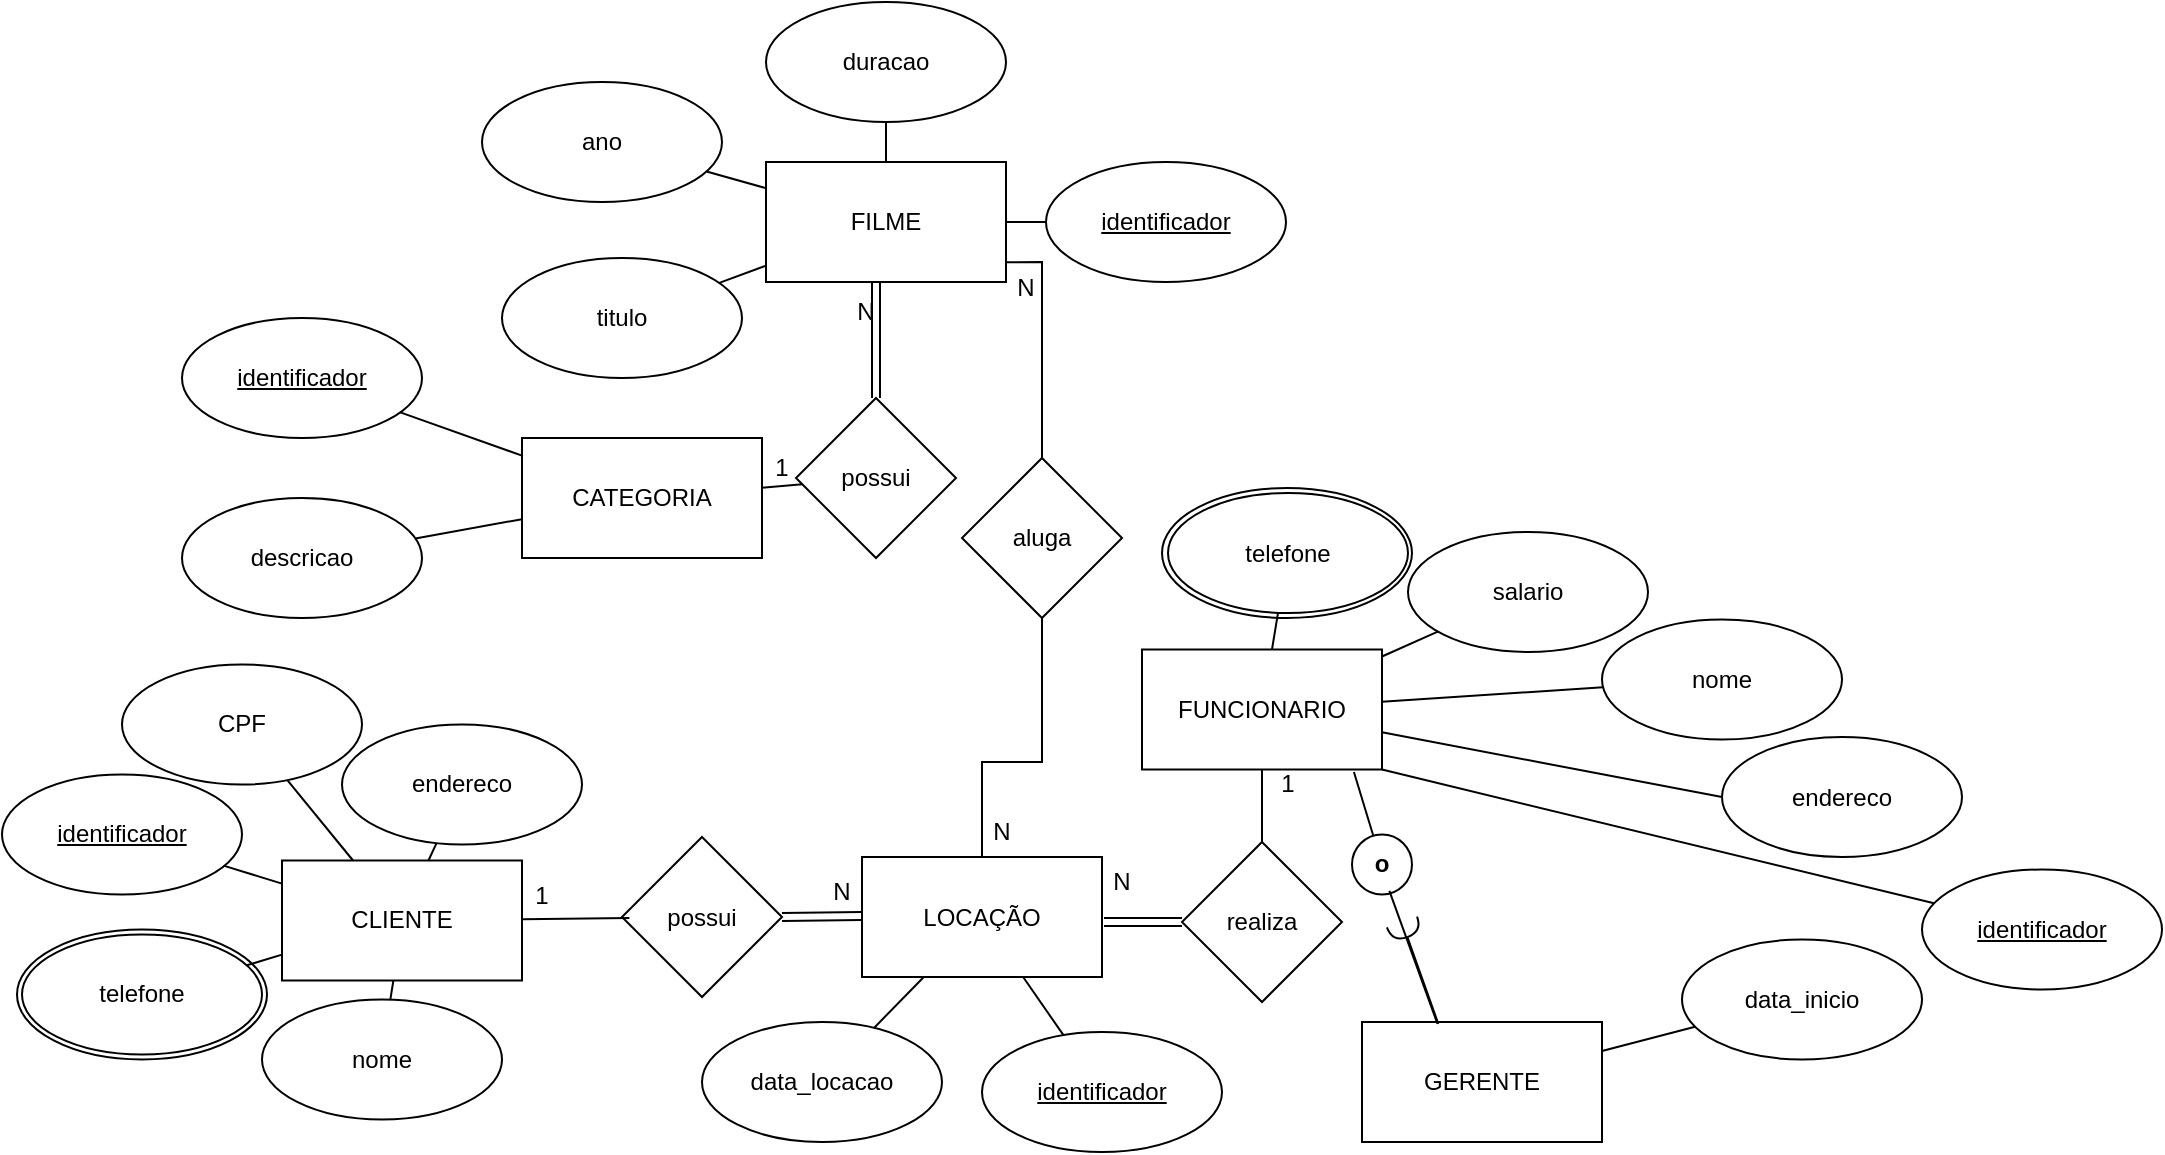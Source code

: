 <mxfile version="24.2.2" type="github">
  <diagram name="Página-1" id="e2H7z5z1DHi275R7N4fV">
    <mxGraphModel dx="1980" dy="1084" grid="1" gridSize="10" guides="1" tooltips="1" connect="1" arrows="1" fold="1" page="1" pageScale="1" pageWidth="827" pageHeight="1169" math="0" shadow="0">
      <root>
        <mxCell id="0" />
        <mxCell id="1" parent="0" />
        <mxCell id="LUpjCwsab1zt48BQV9qQ-1" value="FUNCIONARIO" style="rounded=0;whiteSpace=wrap;html=1;" parent="1" vertex="1">
          <mxGeometry x="570" y="323.75" width="120" height="60" as="geometry" />
        </mxCell>
        <mxCell id="LUpjCwsab1zt48BQV9qQ-2" value="GERENTE" style="rounded=0;whiteSpace=wrap;html=1;" parent="1" vertex="1">
          <mxGeometry x="680" y="510" width="120" height="60" as="geometry" />
        </mxCell>
        <mxCell id="LUpjCwsab1zt48BQV9qQ-3" value="CLIENTE" style="rounded=0;whiteSpace=wrap;html=1;" parent="1" vertex="1">
          <mxGeometry x="140" y="429.25" width="120" height="60" as="geometry" />
        </mxCell>
        <mxCell id="LUpjCwsab1zt48BQV9qQ-4" value="FILME" style="rounded=0;whiteSpace=wrap;html=1;" parent="1" vertex="1">
          <mxGeometry x="382" y="80" width="120" height="60" as="geometry" />
        </mxCell>
        <mxCell id="LUpjCwsab1zt48BQV9qQ-5" value="CATEGORIA" style="rounded=0;whiteSpace=wrap;html=1;" parent="1" vertex="1">
          <mxGeometry x="260" y="218" width="120" height="60" as="geometry" />
        </mxCell>
        <mxCell id="LUpjCwsab1zt48BQV9qQ-6" value="LOCAÇÃO" style="rounded=0;whiteSpace=wrap;html=1;" parent="1" vertex="1">
          <mxGeometry x="430" y="427.5" width="120" height="60" as="geometry" />
        </mxCell>
        <mxCell id="LUpjCwsab1zt48BQV9qQ-7" value="salario" style="ellipse;whiteSpace=wrap;html=1;" parent="1" vertex="1">
          <mxGeometry x="703" y="265" width="120" height="60" as="geometry" />
        </mxCell>
        <mxCell id="LUpjCwsab1zt48BQV9qQ-8" value="&lt;u&gt;identificador&lt;/u&gt;" style="ellipse;whiteSpace=wrap;html=1;" parent="1" vertex="1">
          <mxGeometry x="960" y="433.75" width="120" height="60" as="geometry" />
        </mxCell>
        <mxCell id="LUpjCwsab1zt48BQV9qQ-9" value="endereco" style="ellipse;whiteSpace=wrap;html=1;" parent="1" vertex="1">
          <mxGeometry x="860" y="367.5" width="120" height="60" as="geometry" />
        </mxCell>
        <mxCell id="LUpjCwsab1zt48BQV9qQ-10" value="nome" style="ellipse;whiteSpace=wrap;html=1;" parent="1" vertex="1">
          <mxGeometry x="800" y="308.75" width="120" height="60" as="geometry" />
        </mxCell>
        <mxCell id="LUpjCwsab1zt48BQV9qQ-11" value="" style="ellipse;whiteSpace=wrap;html=1;perimeterSpacing=0;" parent="1" vertex="1">
          <mxGeometry x="580" y="243" width="125" height="65" as="geometry" />
        </mxCell>
        <mxCell id="LUpjCwsab1zt48BQV9qQ-12" value="telefone" style="ellipse;whiteSpace=wrap;html=1;perimeterSpacing=0;" parent="1" vertex="1">
          <mxGeometry x="583" y="245.5" width="120" height="60" as="geometry" />
        </mxCell>
        <mxCell id="LUpjCwsab1zt48BQV9qQ-13" value="" style="endArrow=none;html=1;rounded=0;" parent="1" source="LUpjCwsab1zt48BQV9qQ-12" target="LUpjCwsab1zt48BQV9qQ-1" edge="1">
          <mxGeometry width="50" height="50" relative="1" as="geometry">
            <mxPoint x="790" y="378.75" as="sourcePoint" />
            <mxPoint x="710" y="208.75" as="targetPoint" />
          </mxGeometry>
        </mxCell>
        <mxCell id="LUpjCwsab1zt48BQV9qQ-14" value="" style="endArrow=none;html=1;rounded=0;exitX=1;exitY=1;exitDx=0;exitDy=0;" parent="1" source="LUpjCwsab1zt48BQV9qQ-1" target="LUpjCwsab1zt48BQV9qQ-8" edge="1">
          <mxGeometry width="50" height="50" relative="1" as="geometry">
            <mxPoint x="660" y="258.75" as="sourcePoint" />
            <mxPoint x="710" y="208.75" as="targetPoint" />
          </mxGeometry>
        </mxCell>
        <mxCell id="LUpjCwsab1zt48BQV9qQ-15" value="" style="endArrow=none;html=1;rounded=0;" parent="1" source="LUpjCwsab1zt48BQV9qQ-7" target="LUpjCwsab1zt48BQV9qQ-1" edge="1">
          <mxGeometry width="50" height="50" relative="1" as="geometry">
            <mxPoint x="660" y="258.75" as="sourcePoint" />
            <mxPoint x="710" y="208.75" as="targetPoint" />
          </mxGeometry>
        </mxCell>
        <mxCell id="LUpjCwsab1zt48BQV9qQ-16" value="" style="endArrow=none;html=1;rounded=0;entryX=0;entryY=0.5;entryDx=0;entryDy=0;" parent="1" source="LUpjCwsab1zt48BQV9qQ-1" target="LUpjCwsab1zt48BQV9qQ-9" edge="1">
          <mxGeometry width="50" height="50" relative="1" as="geometry">
            <mxPoint x="660" y="258.75" as="sourcePoint" />
            <mxPoint x="710" y="208.75" as="targetPoint" />
          </mxGeometry>
        </mxCell>
        <mxCell id="LUpjCwsab1zt48BQV9qQ-17" value="" style="endArrow=none;html=1;rounded=0;" parent="1" source="LUpjCwsab1zt48BQV9qQ-1" target="LUpjCwsab1zt48BQV9qQ-10" edge="1">
          <mxGeometry width="50" height="50" relative="1" as="geometry">
            <mxPoint x="660" y="258.75" as="sourcePoint" />
            <mxPoint x="710" y="208.75" as="targetPoint" />
          </mxGeometry>
        </mxCell>
        <mxCell id="LUpjCwsab1zt48BQV9qQ-18" value="&lt;b&gt;o&lt;/b&gt;" style="ellipse;whiteSpace=wrap;html=1;aspect=fixed;" parent="1" vertex="1">
          <mxGeometry x="675" y="416.25" width="30" height="30" as="geometry" />
        </mxCell>
        <mxCell id="LUpjCwsab1zt48BQV9qQ-19" value="" style="endArrow=halfCircle;html=1;rounded=0;endFill=0;exitX=0.318;exitY=0.015;exitDx=0;exitDy=0;exitPerimeter=0;" parent="1" source="LUpjCwsab1zt48BQV9qQ-2" edge="1">
          <mxGeometry width="50" height="50" relative="1" as="geometry">
            <mxPoint x="660" y="228.75" as="sourcePoint" />
            <mxPoint x="700" y="460" as="targetPoint" />
          </mxGeometry>
        </mxCell>
        <mxCell id="LUpjCwsab1zt48BQV9qQ-20" value="" style="endArrow=none;html=1;rounded=0;entryX=0.351;entryY=0.009;entryDx=0;entryDy=0;exitX=0.883;exitY=1.021;exitDx=0;exitDy=0;exitPerimeter=0;entryPerimeter=0;" parent="1" source="LUpjCwsab1zt48BQV9qQ-1" target="LUpjCwsab1zt48BQV9qQ-18" edge="1">
          <mxGeometry width="50" height="50" relative="1" as="geometry">
            <mxPoint x="660" y="258.75" as="sourcePoint" />
            <mxPoint x="710" y="208.75" as="targetPoint" />
          </mxGeometry>
        </mxCell>
        <mxCell id="LUpjCwsab1zt48BQV9qQ-22" value="data_inicio" style="ellipse;whiteSpace=wrap;html=1;" parent="1" vertex="1">
          <mxGeometry x="840" y="468.75" width="120" height="60" as="geometry" />
        </mxCell>
        <mxCell id="LUpjCwsab1zt48BQV9qQ-23" value="" style="endArrow=none;html=1;rounded=0;" parent="1" source="LUpjCwsab1zt48BQV9qQ-22" target="LUpjCwsab1zt48BQV9qQ-2" edge="1">
          <mxGeometry width="50" height="50" relative="1" as="geometry">
            <mxPoint x="660" y="358.75" as="sourcePoint" />
            <mxPoint x="710" y="308.75" as="targetPoint" />
          </mxGeometry>
        </mxCell>
        <mxCell id="LUpjCwsab1zt48BQV9qQ-25" value="&lt;u&gt;identificador&lt;/u&gt;" style="ellipse;whiteSpace=wrap;html=1;" parent="1" vertex="1">
          <mxGeometry x="90" y="158" width="120" height="60" as="geometry" />
        </mxCell>
        <mxCell id="LUpjCwsab1zt48BQV9qQ-26" value="" style="endArrow=none;html=1;rounded=0;" parent="1" source="LUpjCwsab1zt48BQV9qQ-25" target="LUpjCwsab1zt48BQV9qQ-5" edge="1">
          <mxGeometry width="50" height="50" relative="1" as="geometry">
            <mxPoint x="490" y="203" as="sourcePoint" />
            <mxPoint x="540" y="153" as="targetPoint" />
          </mxGeometry>
        </mxCell>
        <mxCell id="LUpjCwsab1zt48BQV9qQ-27" value="descricao" style="ellipse;whiteSpace=wrap;html=1;" parent="1" vertex="1">
          <mxGeometry x="90" y="248" width="120" height="60" as="geometry" />
        </mxCell>
        <mxCell id="LUpjCwsab1zt48BQV9qQ-28" value="" style="endArrow=none;html=1;rounded=0;" parent="1" source="LUpjCwsab1zt48BQV9qQ-27" target="LUpjCwsab1zt48BQV9qQ-5" edge="1">
          <mxGeometry width="50" height="50" relative="1" as="geometry">
            <mxPoint x="490" y="303" as="sourcePoint" />
            <mxPoint x="540" y="253" as="targetPoint" />
          </mxGeometry>
        </mxCell>
        <mxCell id="LUpjCwsab1zt48BQV9qQ-29" value="&lt;u&gt;identificador&lt;/u&gt;" style="ellipse;whiteSpace=wrap;html=1;" parent="1" vertex="1">
          <mxGeometry x="522" y="80" width="120" height="60" as="geometry" />
        </mxCell>
        <mxCell id="LUpjCwsab1zt48BQV9qQ-30" value="titulo" style="ellipse;whiteSpace=wrap;html=1;" parent="1" vertex="1">
          <mxGeometry x="250" y="128" width="120" height="60" as="geometry" />
        </mxCell>
        <mxCell id="LUpjCwsab1zt48BQV9qQ-31" value="ano" style="ellipse;whiteSpace=wrap;html=1;" parent="1" vertex="1">
          <mxGeometry x="240" y="40" width="120" height="60" as="geometry" />
        </mxCell>
        <mxCell id="LUpjCwsab1zt48BQV9qQ-33" value="duracao" style="ellipse;whiteSpace=wrap;html=1;" parent="1" vertex="1">
          <mxGeometry x="382" width="120" height="60" as="geometry" />
        </mxCell>
        <mxCell id="LUpjCwsab1zt48BQV9qQ-35" value="" style="endArrow=none;html=1;rounded=0;" parent="1" source="LUpjCwsab1zt48BQV9qQ-4" target="LUpjCwsab1zt48BQV9qQ-31" edge="1">
          <mxGeometry width="50" height="50" relative="1" as="geometry">
            <mxPoint x="272" y="60" as="sourcePoint" />
            <mxPoint x="322" y="10" as="targetPoint" />
          </mxGeometry>
        </mxCell>
        <mxCell id="LUpjCwsab1zt48BQV9qQ-36" value="" style="endArrow=none;html=1;rounded=0;" parent="1" source="LUpjCwsab1zt48BQV9qQ-30" target="LUpjCwsab1zt48BQV9qQ-4" edge="1">
          <mxGeometry width="50" height="50" relative="1" as="geometry">
            <mxPoint x="272" y="60" as="sourcePoint" />
            <mxPoint x="322" y="10" as="targetPoint" />
          </mxGeometry>
        </mxCell>
        <mxCell id="LUpjCwsab1zt48BQV9qQ-37" value="" style="endArrow=none;html=1;rounded=0;" parent="1" source="LUpjCwsab1zt48BQV9qQ-4" target="LUpjCwsab1zt48BQV9qQ-33" edge="1">
          <mxGeometry width="50" height="50" relative="1" as="geometry">
            <mxPoint x="272" y="60" as="sourcePoint" />
            <mxPoint x="322" y="10" as="targetPoint" />
          </mxGeometry>
        </mxCell>
        <mxCell id="LUpjCwsab1zt48BQV9qQ-38" value="" style="endArrow=none;html=1;rounded=0;" parent="1" source="LUpjCwsab1zt48BQV9qQ-29" target="LUpjCwsab1zt48BQV9qQ-4" edge="1">
          <mxGeometry width="50" height="50" relative="1" as="geometry">
            <mxPoint x="272" y="60" as="sourcePoint" />
            <mxPoint x="322" y="10" as="targetPoint" />
          </mxGeometry>
        </mxCell>
        <mxCell id="LUpjCwsab1zt48BQV9qQ-40" value="" style="ellipse;whiteSpace=wrap;html=1;perimeterSpacing=0;" parent="1" vertex="1">
          <mxGeometry x="7.5" y="463.75" width="125" height="65" as="geometry" />
        </mxCell>
        <mxCell id="LUpjCwsab1zt48BQV9qQ-41" value="telefone" style="ellipse;whiteSpace=wrap;html=1;perimeterSpacing=0;" parent="1" vertex="1">
          <mxGeometry x="10" y="466.25" width="120" height="60" as="geometry" />
        </mxCell>
        <mxCell id="LUpjCwsab1zt48BQV9qQ-42" value="&lt;u&gt;identificador&lt;/u&gt;" style="ellipse;whiteSpace=wrap;html=1;" parent="1" vertex="1">
          <mxGeometry y="386.25" width="120" height="60" as="geometry" />
        </mxCell>
        <mxCell id="LUpjCwsab1zt48BQV9qQ-43" value="nome" style="ellipse;whiteSpace=wrap;html=1;" parent="1" vertex="1">
          <mxGeometry x="130" y="498.75" width="120" height="60" as="geometry" />
        </mxCell>
        <mxCell id="LUpjCwsab1zt48BQV9qQ-44" value="CPF" style="ellipse;whiteSpace=wrap;html=1;" parent="1" vertex="1">
          <mxGeometry x="60" y="331.25" width="120" height="60" as="geometry" />
        </mxCell>
        <mxCell id="LUpjCwsab1zt48BQV9qQ-45" value="endereco" style="ellipse;whiteSpace=wrap;html=1;" parent="1" vertex="1">
          <mxGeometry x="170" y="361.25" width="120" height="60" as="geometry" />
        </mxCell>
        <mxCell id="LUpjCwsab1zt48BQV9qQ-46" value="" style="endArrow=none;html=1;rounded=0;" parent="1" source="LUpjCwsab1zt48BQV9qQ-44" target="LUpjCwsab1zt48BQV9qQ-3" edge="1">
          <mxGeometry width="50" height="50" relative="1" as="geometry">
            <mxPoint x="380" y="409.25" as="sourcePoint" />
            <mxPoint x="430" y="359.25" as="targetPoint" />
          </mxGeometry>
        </mxCell>
        <mxCell id="LUpjCwsab1zt48BQV9qQ-47" value="" style="endArrow=none;html=1;rounded=0;" parent="1" source="LUpjCwsab1zt48BQV9qQ-42" target="LUpjCwsab1zt48BQV9qQ-3" edge="1">
          <mxGeometry width="50" height="50" relative="1" as="geometry">
            <mxPoint x="380" y="409.25" as="sourcePoint" />
            <mxPoint x="430" y="359.25" as="targetPoint" />
          </mxGeometry>
        </mxCell>
        <mxCell id="LUpjCwsab1zt48BQV9qQ-48" value="" style="endArrow=none;html=1;rounded=0;" parent="1" source="LUpjCwsab1zt48BQV9qQ-41" target="LUpjCwsab1zt48BQV9qQ-3" edge="1">
          <mxGeometry width="50" height="50" relative="1" as="geometry">
            <mxPoint x="380" y="409.25" as="sourcePoint" />
            <mxPoint x="430" y="359.25" as="targetPoint" />
          </mxGeometry>
        </mxCell>
        <mxCell id="LUpjCwsab1zt48BQV9qQ-49" value="" style="endArrow=none;html=1;rounded=0;" parent="1" source="LUpjCwsab1zt48BQV9qQ-43" target="LUpjCwsab1zt48BQV9qQ-3" edge="1">
          <mxGeometry width="50" height="50" relative="1" as="geometry">
            <mxPoint x="380" y="409.25" as="sourcePoint" />
            <mxPoint x="430" y="359.25" as="targetPoint" />
          </mxGeometry>
        </mxCell>
        <mxCell id="LUpjCwsab1zt48BQV9qQ-50" value="" style="endArrow=none;html=1;rounded=0;" parent="1" source="LUpjCwsab1zt48BQV9qQ-45" target="LUpjCwsab1zt48BQV9qQ-3" edge="1">
          <mxGeometry width="50" height="50" relative="1" as="geometry">
            <mxPoint x="690" y="549.25" as="sourcePoint" />
            <mxPoint x="740" y="499.25" as="targetPoint" />
          </mxGeometry>
        </mxCell>
        <mxCell id="LUpjCwsab1zt48BQV9qQ-51" value="&lt;u&gt;identificador&lt;/u&gt;" style="ellipse;whiteSpace=wrap;html=1;" parent="1" vertex="1">
          <mxGeometry x="490" y="515" width="120" height="60" as="geometry" />
        </mxCell>
        <mxCell id="LUpjCwsab1zt48BQV9qQ-52" value="data_locacao" style="ellipse;whiteSpace=wrap;html=1;" parent="1" vertex="1">
          <mxGeometry x="350" y="510" width="120" height="60" as="geometry" />
        </mxCell>
        <mxCell id="LUpjCwsab1zt48BQV9qQ-53" value="" style="endArrow=none;html=1;rounded=0;" parent="1" source="LUpjCwsab1zt48BQV9qQ-51" target="LUpjCwsab1zt48BQV9qQ-6" edge="1">
          <mxGeometry width="50" height="50" relative="1" as="geometry">
            <mxPoint x="590" y="317.5" as="sourcePoint" />
            <mxPoint x="640" y="267.5" as="targetPoint" />
          </mxGeometry>
        </mxCell>
        <mxCell id="LUpjCwsab1zt48BQV9qQ-54" value="" style="endArrow=none;html=1;rounded=0;" parent="1" source="LUpjCwsab1zt48BQV9qQ-52" target="LUpjCwsab1zt48BQV9qQ-6" edge="1">
          <mxGeometry width="50" height="50" relative="1" as="geometry">
            <mxPoint x="590" y="317.5" as="sourcePoint" />
            <mxPoint x="640" y="267.5" as="targetPoint" />
          </mxGeometry>
        </mxCell>
        <mxCell id="LUpjCwsab1zt48BQV9qQ-55" value="possui" style="rhombus;whiteSpace=wrap;html=1;" parent="1" vertex="1">
          <mxGeometry x="397" y="198" width="80" height="80" as="geometry" />
        </mxCell>
        <mxCell id="LUpjCwsab1zt48BQV9qQ-56" value="" style="endArrow=none;html=1;rounded=0;entryX=0.5;entryY=0;entryDx=0;entryDy=0;shape=link;exitX=0.75;exitY=0;exitDx=0;exitDy=0;" parent="1" edge="1" target="LUpjCwsab1zt48BQV9qQ-55" source="LUpjCwsab1zt48BQV9qQ-62">
          <mxGeometry width="50" height="50" relative="1" as="geometry">
            <mxPoint x="438" y="80" as="sourcePoint" />
            <mxPoint x="438" y="135" as="targetPoint" />
          </mxGeometry>
        </mxCell>
        <mxCell id="LUpjCwsab1zt48BQV9qQ-57" value="" style="endArrow=none;html=1;rounded=0;" parent="1" source="LUpjCwsab1zt48BQV9qQ-5" target="LUpjCwsab1zt48BQV9qQ-55" edge="1">
          <mxGeometry width="50" height="50" relative="1" as="geometry">
            <mxPoint x="410" y="290" as="sourcePoint" />
            <mxPoint x="460" y="240" as="targetPoint" />
          </mxGeometry>
        </mxCell>
        <mxCell id="LUpjCwsab1zt48BQV9qQ-58" value="realiza" style="rhombus;whiteSpace=wrap;html=1;" parent="1" vertex="1">
          <mxGeometry x="590" y="420" width="80" height="80" as="geometry" />
        </mxCell>
        <mxCell id="LUpjCwsab1zt48BQV9qQ-60" value="" style="endArrow=none;html=1;rounded=0;exitX=0.5;exitY=0;exitDx=0;exitDy=0;" parent="1" source="LUpjCwsab1zt48BQV9qQ-58" target="LUpjCwsab1zt48BQV9qQ-1" edge="1">
          <mxGeometry width="50" height="50" relative="1" as="geometry">
            <mxPoint x="710" y="368.75" as="sourcePoint" />
            <mxPoint x="410" y="248.75" as="targetPoint" />
          </mxGeometry>
        </mxCell>
        <mxCell id="LUpjCwsab1zt48BQV9qQ-61" value="1" style="text;html=1;align=center;verticalAlign=middle;whiteSpace=wrap;rounded=0;" parent="1" vertex="1">
          <mxGeometry x="380" y="218" width="20" height="30" as="geometry" />
        </mxCell>
        <mxCell id="LUpjCwsab1zt48BQV9qQ-62" value="N" style="text;html=1;align=center;verticalAlign=middle;whiteSpace=wrap;rounded=0;" parent="1" vertex="1">
          <mxGeometry x="422" y="140" width="20" height="30" as="geometry" />
        </mxCell>
        <mxCell id="LUpjCwsab1zt48BQV9qQ-65" value="" style="endArrow=none;html=1;rounded=0;strokeWidth=1;entryX=0;entryY=0.5;entryDx=0;entryDy=0;shape=link;" parent="1" edge="1" target="LUpjCwsab1zt48BQV9qQ-58">
          <mxGeometry width="50" height="50" relative="1" as="geometry">
            <mxPoint x="551" y="460" as="sourcePoint" />
            <mxPoint x="634" y="460" as="targetPoint" />
          </mxGeometry>
        </mxCell>
        <mxCell id="LUpjCwsab1zt48BQV9qQ-67" value="N" style="text;html=1;align=center;verticalAlign=middle;whiteSpace=wrap;rounded=0;" parent="1" vertex="1">
          <mxGeometry x="550" y="425" width="20" height="30" as="geometry" />
        </mxCell>
        <mxCell id="LUpjCwsab1zt48BQV9qQ-68" value="1" style="text;html=1;align=center;verticalAlign=middle;whiteSpace=wrap;rounded=0;" parent="1" vertex="1">
          <mxGeometry x="632.5" y="376.25" width="20" height="30" as="geometry" />
        </mxCell>
        <mxCell id="LUpjCwsab1zt48BQV9qQ-69" value="possui" style="rhombus;whiteSpace=wrap;html=1;" parent="1" vertex="1">
          <mxGeometry x="310" y="417.5" width="80" height="80" as="geometry" />
        </mxCell>
        <mxCell id="LUpjCwsab1zt48BQV9qQ-70" value="" style="endArrow=none;html=1;rounded=0;entryX=0.046;entryY=0.506;entryDx=0;entryDy=0;entryPerimeter=0;" parent="1" source="LUpjCwsab1zt48BQV9qQ-3" target="LUpjCwsab1zt48BQV9qQ-69" edge="1">
          <mxGeometry width="50" height="50" relative="1" as="geometry">
            <mxPoint x="260" y="456.75" as="sourcePoint" />
            <mxPoint x="310" y="459" as="targetPoint" />
          </mxGeometry>
        </mxCell>
        <mxCell id="LUpjCwsab1zt48BQV9qQ-71" value="" style="endArrow=none;html=1;rounded=0;exitX=1;exitY=0.5;exitDx=0;exitDy=0;shape=link;" parent="1" edge="1" source="LUpjCwsab1zt48BQV9qQ-69">
          <mxGeometry width="50" height="50" relative="1" as="geometry">
            <mxPoint x="352.494" y="456.006" as="sourcePoint" />
            <mxPoint x="430" y="457" as="targetPoint" />
          </mxGeometry>
        </mxCell>
        <mxCell id="LUpjCwsab1zt48BQV9qQ-73" value="1" style="text;html=1;align=center;verticalAlign=middle;whiteSpace=wrap;rounded=0;" parent="1" vertex="1">
          <mxGeometry x="260" y="431.75" width="20" height="30" as="geometry" />
        </mxCell>
        <mxCell id="LUpjCwsab1zt48BQV9qQ-74" value="N" style="text;html=1;align=center;verticalAlign=middle;whiteSpace=wrap;rounded=0;" parent="1" vertex="1">
          <mxGeometry x="410" y="430" width="20" height="30" as="geometry" />
        </mxCell>
        <mxCell id="LUpjCwsab1zt48BQV9qQ-76" value="aluga" style="rhombus;whiteSpace=wrap;html=1;" parent="1" vertex="1">
          <mxGeometry x="480" y="228" width="80" height="80" as="geometry" />
        </mxCell>
        <mxCell id="LUpjCwsab1zt48BQV9qQ-77" value="" style="endArrow=none;html=1;rounded=0;" parent="1" source="LUpjCwsab1zt48BQV9qQ-76" target="LUpjCwsab1zt48BQV9qQ-6" edge="1">
          <mxGeometry width="50" height="50" relative="1" as="geometry">
            <mxPoint x="400" y="250" as="sourcePoint" />
            <mxPoint x="450" y="200" as="targetPoint" />
            <Array as="points">
              <mxPoint x="520" y="380" />
              <mxPoint x="490" y="380" />
            </Array>
          </mxGeometry>
        </mxCell>
        <mxCell id="LUpjCwsab1zt48BQV9qQ-78" value="" style="endArrow=none;html=1;rounded=0;exitX=0.999;exitY=0.835;exitDx=0;exitDy=0;exitPerimeter=0;" parent="1" source="LUpjCwsab1zt48BQV9qQ-4" target="LUpjCwsab1zt48BQV9qQ-76" edge="1">
          <mxGeometry width="50" height="50" relative="1" as="geometry">
            <mxPoint x="500" y="50" as="sourcePoint" />
            <mxPoint x="450" y="200" as="targetPoint" />
            <Array as="points">
              <mxPoint x="520" y="130" />
            </Array>
          </mxGeometry>
        </mxCell>
        <mxCell id="LUpjCwsab1zt48BQV9qQ-79" value="N" style="text;html=1;align=center;verticalAlign=middle;whiteSpace=wrap;rounded=0;" parent="1" vertex="1">
          <mxGeometry x="490" y="400" width="20" height="30" as="geometry" />
        </mxCell>
        <mxCell id="LUpjCwsab1zt48BQV9qQ-80" value="N" style="text;html=1;align=center;verticalAlign=middle;whiteSpace=wrap;rounded=0;" parent="1" vertex="1">
          <mxGeometry x="502" y="128" width="20" height="30" as="geometry" />
        </mxCell>
        <mxCell id="ezSCSxTO-t4VbU15hoWg-9" value="" style="endArrow=none;html=1;rounded=0;entryX=0.623;entryY=0.94;entryDx=0;entryDy=0;entryPerimeter=0;exitX=0.314;exitY=0.013;exitDx=0;exitDy=0;exitPerimeter=0;" edge="1" parent="1" source="LUpjCwsab1zt48BQV9qQ-2" target="LUpjCwsab1zt48BQV9qQ-18">
          <mxGeometry width="50" height="50" relative="1" as="geometry">
            <mxPoint x="710" y="490" as="sourcePoint" />
            <mxPoint x="670" y="320" as="targetPoint" />
          </mxGeometry>
        </mxCell>
      </root>
    </mxGraphModel>
  </diagram>
</mxfile>
